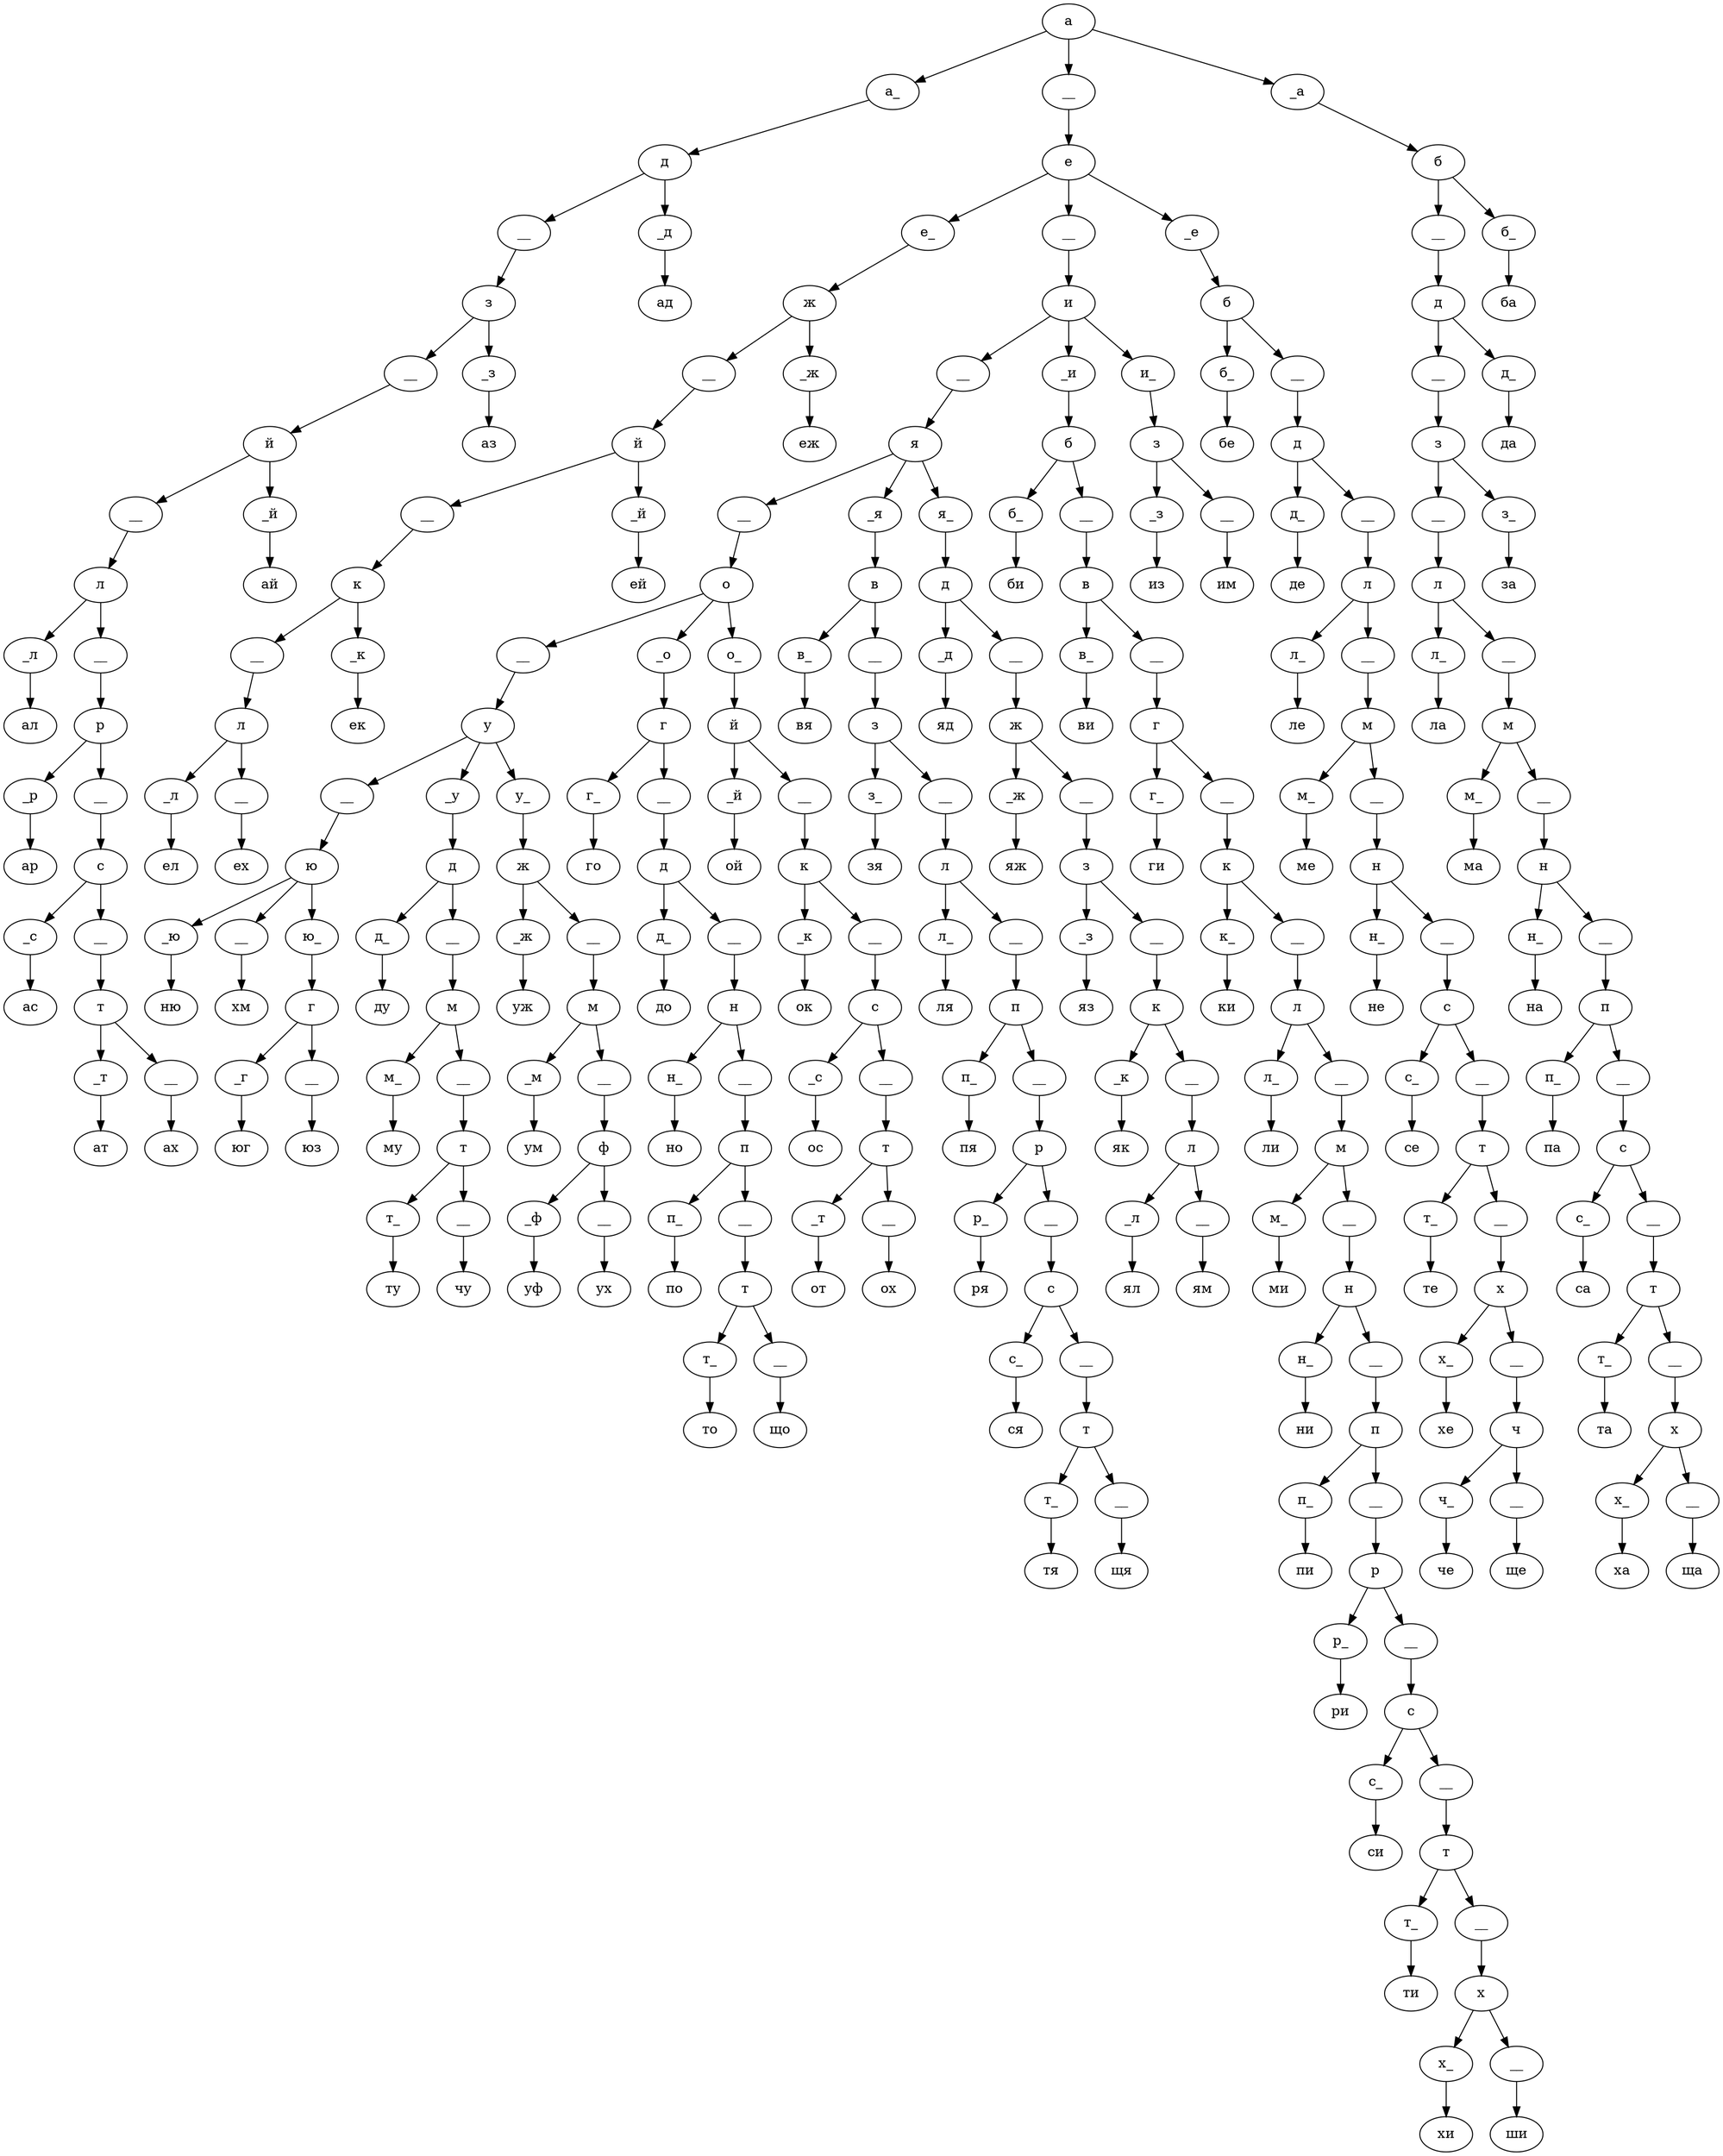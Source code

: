 digraph {
	{ n1 [label="а"] } -> { n2 [label="а_"] };
	{ n2 [label="а_"] } -> { n3 [label="д"] };
	{ n3 [label="д"] } -> { n4 [label="__"] };
	{ n4 [label="__"] } -> { n5 [label="з"] };
	{ n5 [label="з"] } -> { n6 [label="__"] };
	{ n6 [label="__"] } -> { n7 [label="й"] };
	{ n7 [label="й"] } -> { n8 [label="__"] };
	{ n8 [label="__"] } -> { n9 [label="л"] };
	{ n9 [label="л"] } -> { n10 [label="_л"] };
	{ n10 [label="_л"] } -> { ал };
	{ n9 [label="л"] } -> { n11 [label="__"] };
	{ n11 [label="__"] } -> { n12 [label="р"] };
	{ n12 [label="р"] } -> { n13 [label="_р"] };
	{ n13 [label="_р"] } -> { ар };
	{ n12 [label="р"] } -> { n14 [label="__"] };
	{ n14 [label="__"] } -> { n15 [label="с"] };
	{ n15 [label="с"] } -> { n16 [label="_с"] };
	{ n16 [label="_с"] } -> { ас };
	{ n15 [label="с"] } -> { n17 [label="__"] };
	{ n17 [label="__"] } -> { n18 [label="т"] };
	{ n18 [label="т"] } -> { n19 [label="_т"] };
	{ n19 [label="_т"] } -> { ат };
	{ n18 [label="т"] } -> { n20 [label="__"] };
	{ n20 [label="__"] } -> { ах };
	{ n7 [label="й"] } -> { n21 [label="_й"] };
	{ n21 [label="_й"] } -> { ай };
	{ n5 [label="з"] } -> { n22 [label="_з"] };
	{ n22 [label="_з"] } -> { аз };
	{ n3 [label="д"] } -> { n23 [label="_д"] };
	{ n23 [label="_д"] } -> { ад };
	{ n1 [label="а"] } -> { n24 [label="__"] };
	{ n24 [label="__"] } -> { n25 [label="е"] };
	{ n25 [label="е"] } -> { n26 [label="е_"] };
	{ n26 [label="е_"] } -> { n27 [label="ж"] };
	{ n27 [label="ж"] } -> { n28 [label="__"] };
	{ n28 [label="__"] } -> { n29 [label="й"] };
	{ n29 [label="й"] } -> { n30 [label="__"] };
	{ n30 [label="__"] } -> { n31 [label="к"] };
	{ n31 [label="к"] } -> { n32 [label="__"] };
	{ n32 [label="__"] } -> { n33 [label="л"] };
	{ n33 [label="л"] } -> { n34 [label="_л"] };
	{ n34 [label="_л"] } -> { ел };
	{ n33 [label="л"] } -> { n35 [label="__"] };
	{ n35 [label="__"] } -> { ех };
	{ n31 [label="к"] } -> { n36 [label="_к"] };
	{ n36 [label="_к"] } -> { ек };
	{ n29 [label="й"] } -> { n37 [label="_й"] };
	{ n37 [label="_й"] } -> { ей };
	{ n27 [label="ж"] } -> { n38 [label="_ж"] };
	{ n38 [label="_ж"] } -> { еж };
	{ n25 [label="е"] } -> { n39 [label="__"] };
	{ n39 [label="__"] } -> { n40 [label="и"] };
	{ n40 [label="и"] } -> { n41 [label="__"] };
	{ n41 [label="__"] } -> { n42 [label="я"] };
	{ n42 [label="я"] } -> { n43 [label="__"] };
	{ n43 [label="__"] } -> { n44 [label="о"] };
	{ n44 [label="о"] } -> { n45 [label="__"] };
	{ n45 [label="__"] } -> { n46 [label="у"] };
	{ n46 [label="у"] } -> { n47 [label="__"] };
	{ n47 [label="__"] } -> { n48 [label="ю"] };
	{ n48 [label="ю"] } -> { n49 [label="_ю"] };
	{ n49 [label="_ю"] } -> { ню };
	{ n48 [label="ю"] } -> { n50 [label="__"] };
	{ n50 [label="__"] } -> { хм };
	{ n48 [label="ю"] } -> { n51 [label="ю_"] };
	{ n51 [label="ю_"] } -> { n52 [label="г"] };
	{ n52 [label="г"] } -> { n53 [label="_г"] };
	{ n53 [label="_г"] } -> { юг };
	{ n52 [label="г"] } -> { n54 [label="__"] };
	{ n54 [label="__"] } -> { юз };
	{ n46 [label="у"] } -> { n55 [label="_у"] };
	{ n55 [label="_у"] } -> { n56 [label="д"] };
	{ n56 [label="д"] } -> { n57 [label="д_"] };
	{ n57 [label="д_"] } -> { ду };
	{ n56 [label="д"] } -> { n58 [label="__"] };
	{ n58 [label="__"] } -> { n59 [label="м"] };
	{ n59 [label="м"] } -> { n60 [label="м_"] };
	{ n60 [label="м_"] } -> { му };
	{ n59 [label="м"] } -> { n61 [label="__"] };
	{ n61 [label="__"] } -> { n62 [label="т"] };
	{ n62 [label="т"] } -> { n63 [label="т_"] };
	{ n63 [label="т_"] } -> { ту };
	{ n62 [label="т"] } -> { n64 [label="__"] };
	{ n64 [label="__"] } -> { чу };
	{ n46 [label="у"] } -> { n65 [label="у_"] };
	{ n65 [label="у_"] } -> { n66 [label="ж"] };
	{ n66 [label="ж"] } -> { n67 [label="_ж"] };
	{ n67 [label="_ж"] } -> { уж };
	{ n66 [label="ж"] } -> { n68 [label="__"] };
	{ n68 [label="__"] } -> { n69 [label="м"] };
	{ n69 [label="м"] } -> { n70 [label="_м"] };
	{ n70 [label="_м"] } -> { ум };
	{ n69 [label="м"] } -> { n71 [label="__"] };
	{ n71 [label="__"] } -> { n72 [label="ф"] };
	{ n72 [label="ф"] } -> { n73 [label="_ф"] };
	{ n73 [label="_ф"] } -> { уф };
	{ n72 [label="ф"] } -> { n74 [label="__"] };
	{ n74 [label="__"] } -> { ух };
	{ n44 [label="о"] } -> { n75 [label="_о"] };
	{ n75 [label="_о"] } -> { n76 [label="г"] };
	{ n76 [label="г"] } -> { n77 [label="г_"] };
	{ n77 [label="г_"] } -> { го };
	{ n76 [label="г"] } -> { n78 [label="__"] };
	{ n78 [label="__"] } -> { n79 [label="д"] };
	{ n79 [label="д"] } -> { n80 [label="д_"] };
	{ n80 [label="д_"] } -> { до };
	{ n79 [label="д"] } -> { n81 [label="__"] };
	{ n81 [label="__"] } -> { n82 [label="н"] };
	{ n82 [label="н"] } -> { n83 [label="н_"] };
	{ n83 [label="н_"] } -> { но };
	{ n82 [label="н"] } -> { n84 [label="__"] };
	{ n84 [label="__"] } -> { n85 [label="п"] };
	{ n85 [label="п"] } -> { n86 [label="п_"] };
	{ n86 [label="п_"] } -> { по };
	{ n85 [label="п"] } -> { n87 [label="__"] };
	{ n87 [label="__"] } -> { n88 [label="т"] };
	{ n88 [label="т"] } -> { n89 [label="т_"] };
	{ n89 [label="т_"] } -> { то };
	{ n88 [label="т"] } -> { n90 [label="__"] };
	{ n90 [label="__"] } -> { що };
	{ n44 [label="о"] } -> { n91 [label="о_"] };
	{ n91 [label="о_"] } -> { n92 [label="й"] };
	{ n92 [label="й"] } -> { n93 [label="_й"] };
	{ n93 [label="_й"] } -> { ой };
	{ n92 [label="й"] } -> { n94 [label="__"] };
	{ n94 [label="__"] } -> { n95 [label="к"] };
	{ n95 [label="к"] } -> { n96 [label="_к"] };
	{ n96 [label="_к"] } -> { ок };
	{ n95 [label="к"] } -> { n97 [label="__"] };
	{ n97 [label="__"] } -> { n98 [label="с"] };
	{ n98 [label="с"] } -> { n99 [label="_с"] };
	{ n99 [label="_с"] } -> { ос };
	{ n98 [label="с"] } -> { n100 [label="__"] };
	{ n100 [label="__"] } -> { n101 [label="т"] };
	{ n101 [label="т"] } -> { n102 [label="_т"] };
	{ n102 [label="_т"] } -> { от };
	{ n101 [label="т"] } -> { n103 [label="__"] };
	{ n103 [label="__"] } -> { ох };
	{ n42 [label="я"] } -> { n104 [label="_я"] };
	{ n104 [label="_я"] } -> { n105 [label="в"] };
	{ n105 [label="в"] } -> { n106 [label="в_"] };
	{ n106 [label="в_"] } -> { вя };
	{ n105 [label="в"] } -> { n107 [label="__"] };
	{ n107 [label="__"] } -> { n108 [label="з"] };
	{ n108 [label="з"] } -> { n109 [label="з_"] };
	{ n109 [label="з_"] } -> { зя };
	{ n108 [label="з"] } -> { n110 [label="__"] };
	{ n110 [label="__"] } -> { n111 [label="л"] };
	{ n111 [label="л"] } -> { n112 [label="л_"] };
	{ n112 [label="л_"] } -> { ля };
	{ n111 [label="л"] } -> { n113 [label="__"] };
	{ n113 [label="__"] } -> { n114 [label="п"] };
	{ n114 [label="п"] } -> { n115 [label="п_"] };
	{ n115 [label="п_"] } -> { пя };
	{ n114 [label="п"] } -> { n116 [label="__"] };
	{ n116 [label="__"] } -> { n117 [label="р"] };
	{ n117 [label="р"] } -> { n118 [label="р_"] };
	{ n118 [label="р_"] } -> { ря };
	{ n117 [label="р"] } -> { n119 [label="__"] };
	{ n119 [label="__"] } -> { n120 [label="с"] };
	{ n120 [label="с"] } -> { n121 [label="с_"] };
	{ n121 [label="с_"] } -> { ся };
	{ n120 [label="с"] } -> { n122 [label="__"] };
	{ n122 [label="__"] } -> { n123 [label="т"] };
	{ n123 [label="т"] } -> { n124 [label="т_"] };
	{ n124 [label="т_"] } -> { тя };
	{ n123 [label="т"] } -> { n125 [label="__"] };
	{ n125 [label="__"] } -> { щя };
	{ n42 [label="я"] } -> { n126 [label="я_"] };
	{ n126 [label="я_"] } -> { n127 [label="д"] };
	{ n127 [label="д"] } -> { n128 [label="_д"] };
	{ n128 [label="_д"] } -> { яд };
	{ n127 [label="д"] } -> { n129 [label="__"] };
	{ n129 [label="__"] } -> { n130 [label="ж"] };
	{ n130 [label="ж"] } -> { n131 [label="_ж"] };
	{ n131 [label="_ж"] } -> { яж };
	{ n130 [label="ж"] } -> { n132 [label="__"] };
	{ n132 [label="__"] } -> { n133 [label="з"] };
	{ n133 [label="з"] } -> { n134 [label="_з"] };
	{ n134 [label="_з"] } -> { яз };
	{ n133 [label="з"] } -> { n135 [label="__"] };
	{ n135 [label="__"] } -> { n136 [label="к"] };
	{ n136 [label="к"] } -> { n137 [label="_к"] };
	{ n137 [label="_к"] } -> { як };
	{ n136 [label="к"] } -> { n138 [label="__"] };
	{ n138 [label="__"] } -> { n139 [label="л"] };
	{ n139 [label="л"] } -> { n140 [label="_л"] };
	{ n140 [label="_л"] } -> { ял };
	{ n139 [label="л"] } -> { n141 [label="__"] };
	{ n141 [label="__"] } -> { ям };
	{ n40 [label="и"] } -> { n142 [label="_и"] };
	{ n142 [label="_и"] } -> { n143 [label="б"] };
	{ n143 [label="б"] } -> { n144 [label="б_"] };
	{ n144 [label="б_"] } -> { би };
	{ n143 [label="б"] } -> { n145 [label="__"] };
	{ n145 [label="__"] } -> { n146 [label="в"] };
	{ n146 [label="в"] } -> { n147 [label="в_"] };
	{ n147 [label="в_"] } -> { ви };
	{ n146 [label="в"] } -> { n148 [label="__"] };
	{ n148 [label="__"] } -> { n149 [label="г"] };
	{ n149 [label="г"] } -> { n150 [label="г_"] };
	{ n150 [label="г_"] } -> { ги };
	{ n149 [label="г"] } -> { n151 [label="__"] };
	{ n151 [label="__"] } -> { n152 [label="к"] };
	{ n152 [label="к"] } -> { n153 [label="к_"] };
	{ n153 [label="к_"] } -> { ки };
	{ n152 [label="к"] } -> { n154 [label="__"] };
	{ n154 [label="__"] } -> { n155 [label="л"] };
	{ n155 [label="л"] } -> { n156 [label="л_"] };
	{ n156 [label="л_"] } -> { ли };
	{ n155 [label="л"] } -> { n157 [label="__"] };
	{ n157 [label="__"] } -> { n158 [label="м"] };
	{ n158 [label="м"] } -> { n159 [label="м_"] };
	{ n159 [label="м_"] } -> { ми };
	{ n158 [label="м"] } -> { n160 [label="__"] };
	{ n160 [label="__"] } -> { n161 [label="н"] };
	{ n161 [label="н"] } -> { n162 [label="н_"] };
	{ n162 [label="н_"] } -> { ни };
	{ n161 [label="н"] } -> { n163 [label="__"] };
	{ n163 [label="__"] } -> { n164 [label="п"] };
	{ n164 [label="п"] } -> { n165 [label="п_"] };
	{ n165 [label="п_"] } -> { пи };
	{ n164 [label="п"] } -> { n166 [label="__"] };
	{ n166 [label="__"] } -> { n167 [label="р"] };
	{ n167 [label="р"] } -> { n168 [label="р_"] };
	{ n168 [label="р_"] } -> { ри };
	{ n167 [label="р"] } -> { n169 [label="__"] };
	{ n169 [label="__"] } -> { n170 [label="с"] };
	{ n170 [label="с"] } -> { n171 [label="с_"] };
	{ n171 [label="с_"] } -> { си };
	{ n170 [label="с"] } -> { n172 [label="__"] };
	{ n172 [label="__"] } -> { n173 [label="т"] };
	{ n173 [label="т"] } -> { n174 [label="т_"] };
	{ n174 [label="т_"] } -> { ти };
	{ n173 [label="т"] } -> { n175 [label="__"] };
	{ n175 [label="__"] } -> { n176 [label="х"] };
	{ n176 [label="х"] } -> { n177 [label="х_"] };
	{ n177 [label="х_"] } -> { хи };
	{ n176 [label="х"] } -> { n178 [label="__"] };
	{ n178 [label="__"] } -> { ши };
	{ n40 [label="и"] } -> { n179 [label="и_"] };
	{ n179 [label="и_"] } -> { n180 [label="з"] };
	{ n180 [label="з"] } -> { n181 [label="_з"] };
	{ n181 [label="_з"] } -> { из };
	{ n180 [label="з"] } -> { n182 [label="__"] };
	{ n182 [label="__"] } -> { им };
	{ n25 [label="е"] } -> { n183 [label="_е"] };
	{ n183 [label="_е"] } -> { n184 [label="б"] };
	{ n184 [label="б"] } -> { n185 [label="б_"] };
	{ n185 [label="б_"] } -> { бе };
	{ n184 [label="б"] } -> { n186 [label="__"] };
	{ n186 [label="__"] } -> { n187 [label="д"] };
	{ n187 [label="д"] } -> { n188 [label="д_"] };
	{ n188 [label="д_"] } -> { де };
	{ n187 [label="д"] } -> { n189 [label="__"] };
	{ n189 [label="__"] } -> { n190 [label="л"] };
	{ n190 [label="л"] } -> { n191 [label="л_"] };
	{ n191 [label="л_"] } -> { ле };
	{ n190 [label="л"] } -> { n192 [label="__"] };
	{ n192 [label="__"] } -> { n193 [label="м"] };
	{ n193 [label="м"] } -> { n194 [label="м_"] };
	{ n194 [label="м_"] } -> { ме };
	{ n193 [label="м"] } -> { n195 [label="__"] };
	{ n195 [label="__"] } -> { n196 [label="н"] };
	{ n196 [label="н"] } -> { n197 [label="н_"] };
	{ n197 [label="н_"] } -> { не };
	{ n196 [label="н"] } -> { n198 [label="__"] };
	{ n198 [label="__"] } -> { n199 [label="с"] };
	{ n199 [label="с"] } -> { n200 [label="с_"] };
	{ n200 [label="с_"] } -> { се };
	{ n199 [label="с"] } -> { n201 [label="__"] };
	{ n201 [label="__"] } -> { n202 [label="т"] };
	{ n202 [label="т"] } -> { n203 [label="т_"] };
	{ n203 [label="т_"] } -> { те };
	{ n202 [label="т"] } -> { n204 [label="__"] };
	{ n204 [label="__"] } -> { n205 [label="х"] };
	{ n205 [label="х"] } -> { n206 [label="х_"] };
	{ n206 [label="х_"] } -> { хе };
	{ n205 [label="х"] } -> { n207 [label="__"] };
	{ n207 [label="__"] } -> { n208 [label="ч"] };
	{ n208 [label="ч"] } -> { n209 [label="ч_"] };
	{ n209 [label="ч_"] } -> { че };
	{ n208 [label="ч"] } -> { n210 [label="__"] };
	{ n210 [label="__"] } -> { ще };
	{ n1 [label="а"] } -> { n211 [label="_а"] };
	{ n211 [label="_а"] } -> { n212 [label="б"] };
	{ n212 [label="б"] } -> { n213 [label="__"] };
	{ n213 [label="__"] } -> { n214 [label="д"] };
	{ n214 [label="д"] } -> { n215 [label="__"] };
	{ n215 [label="__"] } -> { n216 [label="з"] };
	{ n216 [label="з"] } -> { n217 [label="__"] };
	{ n217 [label="__"] } -> { n218 [label="л"] };
	{ n218 [label="л"] } -> { n219 [label="л_"] };
	{ n219 [label="л_"] } -> { ла };
	{ n218 [label="л"] } -> { n220 [label="__"] };
	{ n220 [label="__"] } -> { n221 [label="м"] };
	{ n221 [label="м"] } -> { n222 [label="м_"] };
	{ n222 [label="м_"] } -> { ма };
	{ n221 [label="м"] } -> { n223 [label="__"] };
	{ n223 [label="__"] } -> { n224 [label="н"] };
	{ n224 [label="н"] } -> { n225 [label="н_"] };
	{ n225 [label="н_"] } -> { на };
	{ n224 [label="н"] } -> { n226 [label="__"] };
	{ n226 [label="__"] } -> { n227 [label="п"] };
	{ n227 [label="п"] } -> { n228 [label="п_"] };
	{ n228 [label="п_"] } -> { па };
	{ n227 [label="п"] } -> { n229 [label="__"] };
	{ n229 [label="__"] } -> { n230 [label="с"] };
	{ n230 [label="с"] } -> { n231 [label="с_"] };
	{ n231 [label="с_"] } -> { са };
	{ n230 [label="с"] } -> { n232 [label="__"] };
	{ n232 [label="__"] } -> { n233 [label="т"] };
	{ n233 [label="т"] } -> { n234 [label="т_"] };
	{ n234 [label="т_"] } -> { та };
	{ n233 [label="т"] } -> { n235 [label="__"] };
	{ n235 [label="__"] } -> { n236 [label="х"] };
	{ n236 [label="х"] } -> { n237 [label="х_"] };
	{ n237 [label="х_"] } -> { ха };
	{ n236 [label="х"] } -> { n238 [label="__"] };
	{ n238 [label="__"] } -> { ща };
	{ n216 [label="з"] } -> { n239 [label="з_"] };
	{ n239 [label="з_"] } -> { за };
	{ n214 [label="д"] } -> { n240 [label="д_"] };
	{ n240 [label="д_"] } -> { да };
	{ n212 [label="б"] } -> { n241 [label="б_"] };
	{ n241 [label="б_"] } -> { ба };
}